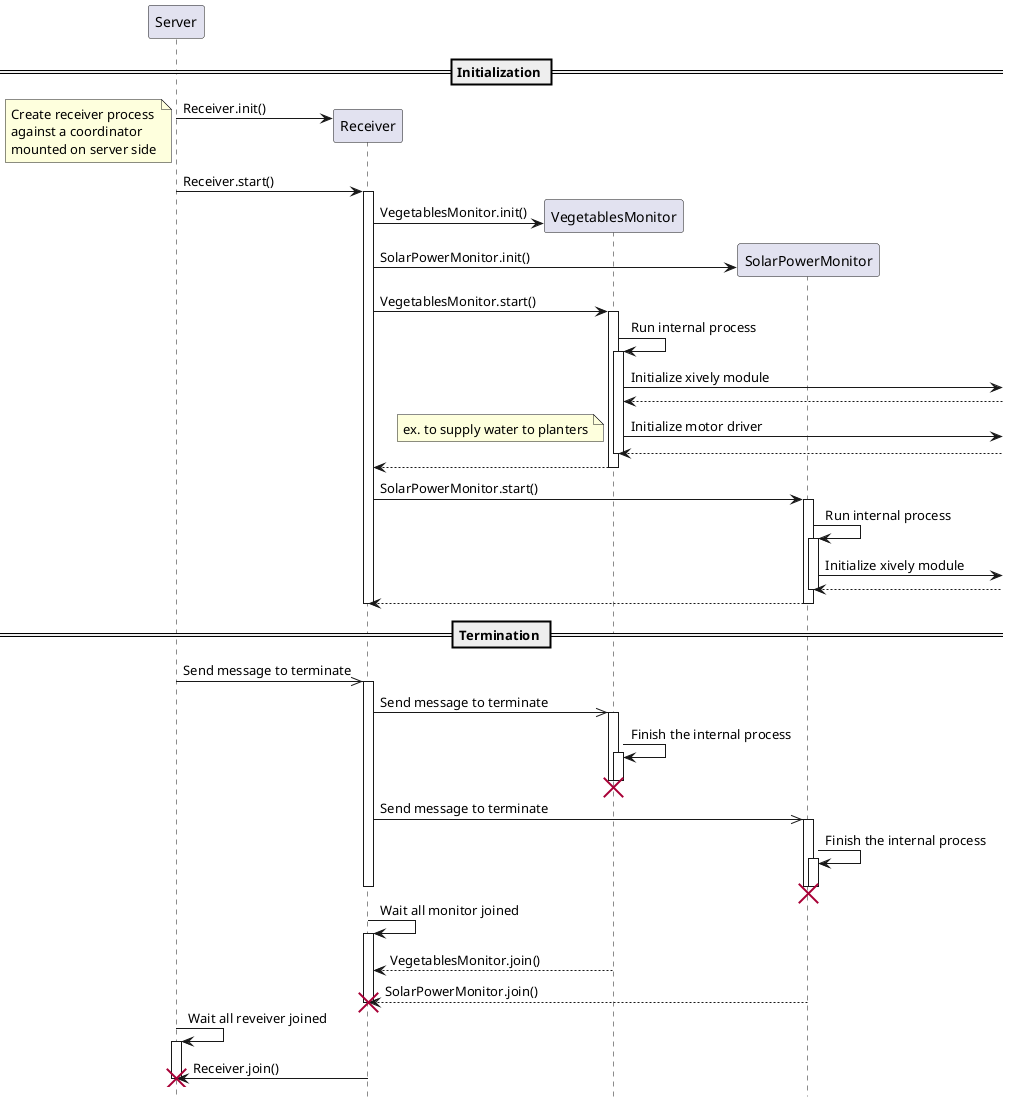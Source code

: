 @startuml
'title Sequence flow diagram between all process
hide footbox

participant "Server" as Server
participant "Receiver" as Receiver
participant "VegetablesMonitor" as VegetablesMonitor
participant "SolarPowerMonitor" as SolarPowerMonitor

== Initialization ==

create Receiver
Server -> Receiver : Receiver.init()
note left
	Create receiver process
	against a coordinator
	mounted on server side
end note

Server -> Receiver : Receiver.start()
activate Receiver
	create VegetablesMonitor
	Receiver -> VegetablesMonitor : VegetablesMonitor.init()

	create SolarPowerMonitor
	Receiver -> SolarPowerMonitor : SolarPowerMonitor.init()

	Receiver -> VegetablesMonitor : VegetablesMonitor.start()
	activate VegetablesMonitor
		VegetablesMonitor -> VegetablesMonitor : Run internal process
		activate VegetablesMonitor
			VegetablesMonitor ->] : Initialize xively module
			VegetablesMonitor <--]
			VegetablesMonitor ->] : Initialize motor driver
			note left
				ex. to supply water to planters
			end note
			VegetablesMonitor <--]
		deactivate VegetablesMonitor
		Receiver <-- VegetablesMonitor
	deactivate VegetablesMonitor

	Receiver -> SolarPowerMonitor : SolarPowerMonitor.start()
	activate SolarPowerMonitor
		SolarPowerMonitor -> SolarPowerMonitor : Run internal process
		activate SolarPowerMonitor
			SolarPowerMonitor ->] : Initialize xively module
			SolarPowerMonitor <--]
		deactivate SolarPowerMonitor
		Receiver <-- SolarPowerMonitor
	deactivate SolarPowerMonitor
deactivate Receiver

== Termination ==

Server ->> Receiver : Send message to terminate
activate Receiver
	Receiver ->> VegetablesMonitor : Send message to terminate
	activate VegetablesMonitor
		VegetablesMonitor -> VegetablesMonitor : Finish the internal process
		activate VegetablesMonitor
		deactivate VegetablesMonitor
	deactivate VegetablesMonitor
	destroy VegetablesMonitor

	Receiver ->> SolarPowerMonitor : Send message to terminate
	activate SolarPowerMonitor
		SolarPowerMonitor -> SolarPowerMonitor : Finish the internal process
		activate SolarPowerMonitor
		deactivate SolarPowerMonitor
	deactivate SolarPowerMonitor
	destroy SolarPowerMonitor
deactivate Receiver

Receiver -> Receiver : Wait all monitor joined
activate Receiver
	Receiver <-- VegetablesMonitor : VegetablesMonitor.join()
	Receiver <-- SolarPowerMonitor : SolarPowerMonitor.join()
deactivate Receiver
destroy Receiver

Server -> Server : Wait all reveiver joined
activate Server
	Server <- Receiver : Receiver.join()
deactivate Server
destroy Server
@enduml

